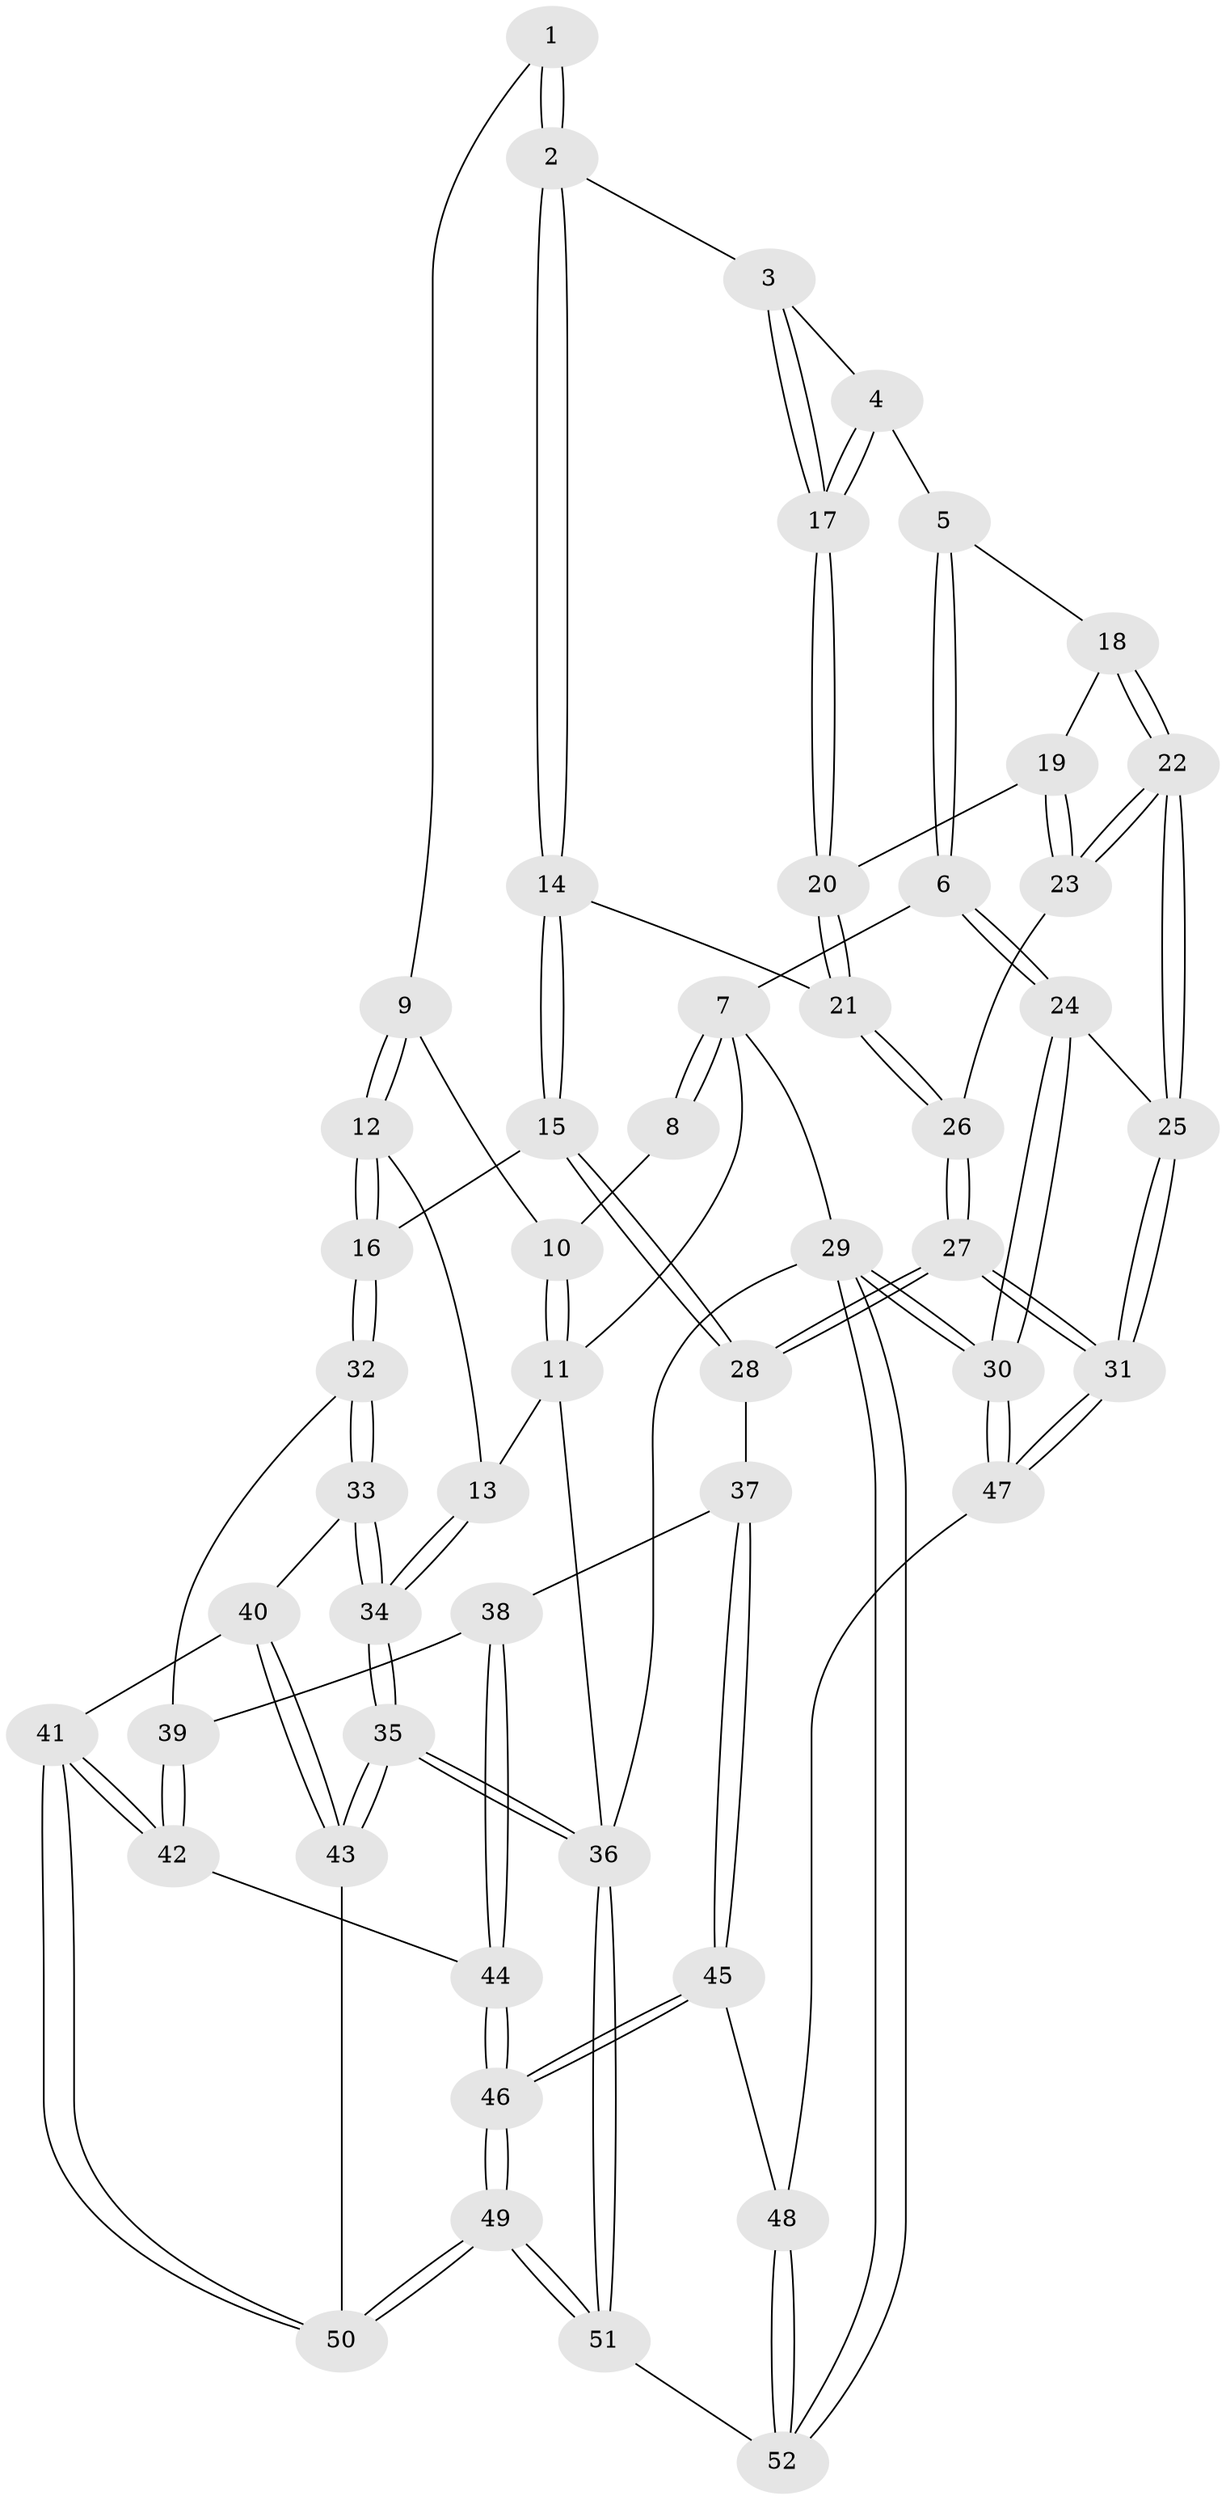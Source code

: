 // coarse degree distribution, {2: 0.19047619047619047, 3: 0.38095238095238093, 5: 0.09523809523809523, 4: 0.3333333333333333}
// Generated by graph-tools (version 1.1) at 2025/54/03/04/25 22:54:43]
// undirected, 52 vertices, 127 edges
graph export_dot {
  node [color=gray90,style=filled];
  1 [pos="+0.4165180805841939+0"];
  2 [pos="+0.4990405728904727+0.1516489442488727"];
  3 [pos="+0.632542561195117+0.15334160080551415"];
  4 [pos="+0.7589873130457886+0.15224702876924778"];
  5 [pos="+0.8677771334840189+0.1135823224724594"];
  6 [pos="+1+0"];
  7 [pos="+1+0"];
  8 [pos="+0.41485901879663123+0"];
  9 [pos="+0.19649911337517725+0.17787304348549599"];
  10 [pos="+0+0"];
  11 [pos="+0+0"];
  12 [pos="+0.17721662617515138+0.3003437872365763"];
  13 [pos="+0+0.2674488852949941"];
  14 [pos="+0.4691046862223663+0.2679862813106487"];
  15 [pos="+0.39440554419278134+0.3537870866634876"];
  16 [pos="+0.29453608605452414+0.38950439981953316"];
  17 [pos="+0.7009358528094595+0.3332830141646702"];
  18 [pos="+0.8331031525825805+0.3409799636043306"];
  19 [pos="+0.7354645039426706+0.35160558422130145"];
  20 [pos="+0.6957287278304659+0.351600651999719"];
  21 [pos="+0.6731384347072331+0.36521032021155975"];
  22 [pos="+0.9109339672036532+0.4589114063733417"];
  23 [pos="+0.7984963502688496+0.46330135335720735"];
  24 [pos="+1+0.5162290807389699"];
  25 [pos="+0.9156629069887187+0.4620129837683608"];
  26 [pos="+0.6831112251758042+0.48167652500206193"];
  27 [pos="+0.6370040536983831+0.5728763706272064"];
  28 [pos="+0.5688446389745047+0.5595235175910096"];
  29 [pos="+1+1"];
  30 [pos="+1+0.853902550336885"];
  31 [pos="+0.6915026254646425+0.649381819870496"];
  32 [pos="+0.2928033630374664+0.39488819905169065"];
  33 [pos="+0.04544382987922758+0.5445041302532534"];
  34 [pos="+0+0.48937824354804677"];
  35 [pos="+0+0.7516592934398141"];
  36 [pos="+0+1"];
  37 [pos="+0.5076977614326071+0.6107012166830271"];
  38 [pos="+0.3890420065519513+0.617326040154948"];
  39 [pos="+0.2920078785659255+0.4614985290635431"];
  40 [pos="+0.09493902229685643+0.6125300631608662"];
  41 [pos="+0.18677001723029585+0.6629064077417003"];
  42 [pos="+0.22424487046150013+0.6171336841304428"];
  43 [pos="+0.0006943668523728049+0.7303272656917944"];
  44 [pos="+0.3701552241934266+0.6885422298811734"];
  45 [pos="+0.4484347405300898+0.8603754144086053"];
  46 [pos="+0.39170213849188373+0.8933692123107089"];
  47 [pos="+0.7240592187804371+0.7393192204269339"];
  48 [pos="+0.6399022683945523+0.8105402502074641"];
  49 [pos="+0.29690078686427224+1"];
  50 [pos="+0.18842286595306795+0.7843144245216362"];
  51 [pos="+0.27071274715186683+1"];
  52 [pos="+0.76468113674288+1"];
  1 -- 2;
  1 -- 2;
  1 -- 9;
  2 -- 3;
  2 -- 14;
  2 -- 14;
  3 -- 4;
  3 -- 17;
  3 -- 17;
  4 -- 5;
  4 -- 17;
  4 -- 17;
  5 -- 6;
  5 -- 6;
  5 -- 18;
  6 -- 7;
  6 -- 24;
  6 -- 24;
  7 -- 8;
  7 -- 8;
  7 -- 11;
  7 -- 29;
  8 -- 10;
  9 -- 10;
  9 -- 12;
  9 -- 12;
  10 -- 11;
  10 -- 11;
  11 -- 13;
  11 -- 36;
  12 -- 13;
  12 -- 16;
  12 -- 16;
  13 -- 34;
  13 -- 34;
  14 -- 15;
  14 -- 15;
  14 -- 21;
  15 -- 16;
  15 -- 28;
  15 -- 28;
  16 -- 32;
  16 -- 32;
  17 -- 20;
  17 -- 20;
  18 -- 19;
  18 -- 22;
  18 -- 22;
  19 -- 20;
  19 -- 23;
  19 -- 23;
  20 -- 21;
  20 -- 21;
  21 -- 26;
  21 -- 26;
  22 -- 23;
  22 -- 23;
  22 -- 25;
  22 -- 25;
  23 -- 26;
  24 -- 25;
  24 -- 30;
  24 -- 30;
  25 -- 31;
  25 -- 31;
  26 -- 27;
  26 -- 27;
  27 -- 28;
  27 -- 28;
  27 -- 31;
  27 -- 31;
  28 -- 37;
  29 -- 30;
  29 -- 30;
  29 -- 52;
  29 -- 52;
  29 -- 36;
  30 -- 47;
  30 -- 47;
  31 -- 47;
  31 -- 47;
  32 -- 33;
  32 -- 33;
  32 -- 39;
  33 -- 34;
  33 -- 34;
  33 -- 40;
  34 -- 35;
  34 -- 35;
  35 -- 36;
  35 -- 36;
  35 -- 43;
  35 -- 43;
  36 -- 51;
  36 -- 51;
  37 -- 38;
  37 -- 45;
  37 -- 45;
  38 -- 39;
  38 -- 44;
  38 -- 44;
  39 -- 42;
  39 -- 42;
  40 -- 41;
  40 -- 43;
  40 -- 43;
  41 -- 42;
  41 -- 42;
  41 -- 50;
  41 -- 50;
  42 -- 44;
  43 -- 50;
  44 -- 46;
  44 -- 46;
  45 -- 46;
  45 -- 46;
  45 -- 48;
  46 -- 49;
  46 -- 49;
  47 -- 48;
  48 -- 52;
  48 -- 52;
  49 -- 50;
  49 -- 50;
  49 -- 51;
  49 -- 51;
  51 -- 52;
}
